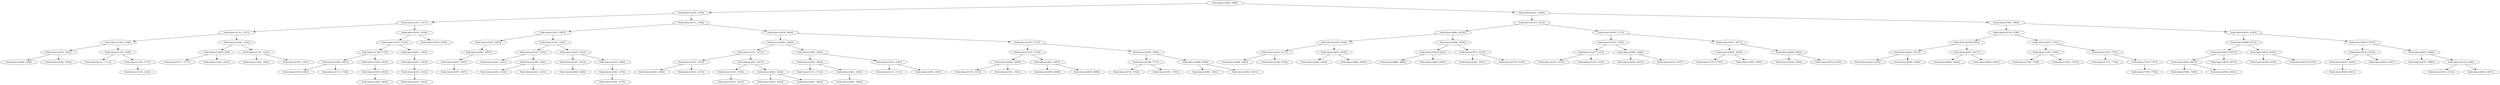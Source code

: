 digraph G{
1299858199 [label="Node{data=[3969, 3969]}"]
1299858199 -> 1595746058
1595746058 [label="Node{data=[2078, 2078]}"]
1595746058 -> 131157756
131157756 [label="Node{data=[1597, 1617]}"]
131157756 -> 1367405616
1367405616 [label="Node{data=[1311, 1327]}"]
1367405616 -> 1316845548
1316845548 [label="Node{data=[1108, 1108]}"]
1316845548 -> 2020486238
2020486238 [label="Node{data=[1030, 1042]}"]
2020486238 -> 1967467265
1967467265 [label="Node{data=[1008, 1008]}"]
2020486238 -> 598892781
598892781 [label="Node{data=[1054, 1054]}"]
1316845548 -> 114667872
114667872 [label="Node{data=[1148, 1148]}"]
114667872 -> 265318712
265318712 [label="Node{data=[1111, 1111]}"]
114667872 -> 1393647328
1393647328 [label="Node{data=[1241, 1277]}"]
1393647328 -> 1662314855
1662314855 [label="Node{data=[1245, 1245]}"]
1367405616 -> 1214323412
1214323412 [label="Node{data=[1456, 1456]}"]
1214323412 -> 1144318801
1144318801 [label="Node{data=[1399, 1399]}"]
1144318801 -> 487279465
487279465 [label="Node{data=[1377, 1377]}"]
1144318801 -> 1494271614
1494271614 [label="Node{data=[1422, 1422]}"]
1214323412 -> 426229810
426229810 [label="Node{data=[1541, 1541]}"]
426229810 -> 2053824044
2053824044 [label="Node{data=[1483, 1483]}"]
426229810 -> 1031639563
1031639563 [label="Node{data=[1561, 1561]}"]
131157756 -> 1652658412
1652658412 [label="Node{data=[2024, 2024]}"]
1652658412 -> 1161865950
1161865950 [label="Node{data=[1973, 1973]}"]
1161865950 -> 1769445348
1769445348 [label="Node{data=[1740, 1770]}"]
1769445348 -> 952876299
952876299 [label="Node{data=[1683, 1691]}"]
952876299 -> 1453542414
1453542414 [label="Node{data=[1650, 1665]}"]
952876299 -> 376769118
376769118 [label="Node{data=[1721, 1736]}"]
1769445348 -> 1130915779
1130915779 [label="Node{data=[1920, 1955]}"]
1130915779 -> 640592192
640592192 [label="Node{data=[1805, 1805]}"]
640592192 -> 1788957367
1788957367 [label="Node{data=[1854, 1854]}"]
1161865950 -> 1421378119
1421378119 [label="Node{data=[2021, 2043]}"]
1421378119 -> 1424925036
1424925036 [label="Node{data=[2021, 2043]}"]
1424925036 -> 131687960
131687960 [label="Node{data=[2021, 2043]}"]
131687960 -> 1737341118
1737341118 [label="Node{data=[2021, 2043]}"]
1652658412 -> 2008523954
2008523954 [label="Node{data=[2038, 2038]}"]
1595746058 -> 1450417897
1450417897 [label="Node{data=[2373, 2394]}"]
1450417897 -> 441895833
441895833 [label="Node{data=[2097, 2097]}"]
441895833 -> 269797413
269797413 [label="Node{data=[2097, 2097]}"]
269797413 -> 1523346593
1523346593 [label="Node{data=[2097, 2097]}"]
1523346593 -> 268580295
268580295 [label="Node{data=[2097, 2097]}"]
268580295 -> 1017396829
1017396829 [label="Node{data=[2097, 2097]}"]
441895833 -> 172465164
172465164 [label="Node{data=[2281, 2281]}"]
172465164 -> 869748865
869748865 [label="Node{data=[2145, 2145]}"]
869748865 -> 846919473
846919473 [label="Node{data=[2261, 2261]}"]
869748865 -> 800158197
800158197 [label="Node{data=[2246, 2246]}"]
800158197 -> 421543923
421543923 [label="Node{data=[2205, 2218]}"]
800158197 -> 284829454
284829454 [label="Node{data=[2261, 2261]}"]
172465164 -> 1977391455
1977391455 [label="Node{data=[2343, 2343]}"]
1977391455 -> 1371955400
1371955400 [label="Node{data=[2320, 2327]}"]
1371955400 -> 1233191588
1233191588 [label="Node{data=[2286, 2286]}"]
1977391455 -> 142778061
142778061 [label="Node{data=[2368, 2368]}"]
142778061 -> 428210403
428210403 [label="Node{data=[2366, 2379]}"]
428210403 -> 2074544955
2074544955 [label="Node{data=[2366, 2379]}"]
1450417897 -> 980595401
980595401 [label="Node{data=[3436, 3464]}"]
980595401 -> 647641020
647641020 [label="Node{data=[2682, 2682]}"]
647641020 -> 275677548
275677548 [label="Node{data=[2551, 2551]}"]
275677548 -> 1406381705
1406381705 [label="Node{data=[2453, 2453]}"]
1406381705 -> 2090384064
2090384064 [label="Node{data=[2400, 2400]}"]
1406381705 -> 197678392
197678392 [label="Node{data=[2514, 2527]}"]
275677548 -> 1875493068
1875493068 [label="Node{data=[2627, 2627]}"]
1875493068 -> 564173914
564173914 [label="Node{data=[2593, 2593]}"]
564173914 -> 416771092
416771092 [label="Node{data=[2621, 2621]}"]
1875493068 -> 1367317411
1367317411 [label="Node{data=[2663, 2663]}"]
1367317411 -> 1880223456
1880223456 [label="Node{data=[2636, 2636]}"]
1367317411 -> 1433857780
1433857780 [label="Node{data=[2663, 2663]}"]
647641020 -> 1986174850
1986174850 [label="Node{data=[2905, 2905]}"]
1986174850 -> 1542299758
1542299758 [label="Node{data=[2802, 2802]}"]
1542299758 -> 611595037
611595037 [label="Node{data=[2712, 2712]}"]
1542299758 -> 1184331817
1184331817 [label="Node{data=[2842, 2842]}"]
1184331817 -> 619409910
619409910 [label="Node{data=[2865, 2865]}"]
1986174850 -> 313740245
313740245 [label="Node{data=[3143, 3143]}"]
313740245 -> 400191045
400191045 [label="Node{data=[3111, 3111]}"]
313740245 -> 1794181799
1794181799 [label="Node{data=[3403, 3403]}"]
980595401 -> 367698638
367698638 [label="Node{data=[3727, 3727]}"]
367698638 -> 487566917
487566917 [label="Node{data=[3579, 3579]}"]
487566917 -> 1499677671
1499677671 [label="Node{data=[3485, 3499]}"]
1499677671 -> 992333406
992333406 [label="Node{data=[3470, 3470]}"]
1499677671 -> 2073683750
2073683750 [label="Node{data=[3551, 3551]}"]
487566917 -> 461640598
461640598 [label="Node{data=[3631, 3647]}"]
461640598 -> 1480267642
1480267642 [label="Node{data=[3609, 3609]}"]
461640598 -> 1299801373
1299801373 [label="Node{data=[3678, 3689]}"]
367698638 -> 2037189443
2037189443 [label="Node{data=[3850, 3850]}"]
2037189443 -> 1112457051
1112457051 [label="Node{data=[3769, 3771]}"]
1112457051 -> 1120858287
1120858287 [label="Node{data=[3750, 3750]}"]
1112457051 -> 1150887014
1150887014 [label="Node{data=[3791, 3791]}"]
2037189443 -> 1438582949
1438582949 [label="Node{data=[3898, 3898]}"]
1438582949 -> 1648152878
1648152878 [label="Node{data=[3881, 3881]}"]
1438582949 -> 1463950926
1463950926 [label="Node{data=[3914, 3931]}"]
1299858199 -> 1517664980
1517664980 [label="Node{data=[6201, 6204]}"]
1517664980 -> 1998748447
1998748447 [label="Node{data=[5215, 5215]}"]
1998748447 -> 1930649972
1930649972 [label="Node{data=[4863, 4878]}"]
1930649972 -> 887398710
887398710 [label="Node{data=[4184, 4199]}"]
887398710 -> 1127222884
1127222884 [label="Node{data=[4102, 4117]}"]
1127222884 -> 665743262
665743262 [label="Node{data=[3999, 4064]}"]
1127222884 -> 1339990750
1339990750 [label="Node{data=[4146, 4150]}"]
887398710 -> 1587693314
1587693314 [label="Node{data=[4810, 4810]}"]
1587693314 -> 497164700
497164700 [label="Node{data=[4246, 4260]}"]
1587693314 -> 1235513129
1235513129 [label="Node{data=[4856, 4856]}"]
1930649972 -> 1935076497
1935076497 [label="Node{data=[4986, 5008]}"]
1935076497 -> 1065369518
1065369518 [label="Node{data=[4914, 4914]}"]
1065369518 -> 857884419
857884419 [label="Node{data=[4888, 4888]}"]
1065369518 -> 1494592361
1494592361 [label="Node{data=[4965, 4965]}"]
1935076497 -> 493090494
493090494 [label="Node{data=[5073, 5073]}"]
493090494 -> 597739507
597739507 [label="Node{data=[5041, 5041]}"]
493090494 -> 35362523
35362523 [label="Node{data=[5150, 5150]}"]
1998748447 -> 1990277906
1990277906 [label="Node{data=[5695, 5711]}"]
1990277906 -> 1953887614
1953887614 [label="Node{data=[5353, 5353]}"]
1953887614 -> 1364142940
1364142940 [label="Node{data=[5297, 5297]}"]
1364142940 -> 255640288
255640288 [label="Node{data=[5255, 5255]}"]
1364142940 -> 1891238334
1891238334 [label="Node{data=[5324, 5335]}"]
1953887614 -> 725603538
725603538 [label="Node{data=[5496, 5496]}"]
725603538 -> 50466594
50466594 [label="Node{data=[5394, 5441]}"]
725603538 -> 1782638176
1782638176 [label="Node{data=[5524, 5537]}"]
1990277906 -> 1247260007
1247260007 [label="Node{data=[5927, 5927]}"]
1247260007 -> 521890235
521890235 [label="Node{data=[5803, 5850]}"]
521890235 -> 208866917
208866917 [label="Node{data=[5797, 5797]}"]
521890235 -> 1634572909
1634572909 [label="Node{data=[5895, 5895]}"]
1247260007 -> 371605426
371605426 [label="Node{data=[5990, 5990]}"]
371605426 -> 1387584124
1387584124 [label="Node{data=[5936, 5936]}"]
371605426 -> 1176561257
1176561257 [label="Node{data=[6074, 6132]}"]
1517664980 -> 1267966514
1267966514 [label="Node{data=[7984, 7984]}"]
1267966514 -> 1819271005
1819271005 [label="Node{data=[6726, 6728]}"]
1819271005 -> 410816406
410816406 [label="Node{data=[6368, 6381]}"]
410816406 -> 1496199518
1496199518 [label="Node{data=[6251, 6251]}"]
1496199518 -> 259689083
259689083 [label="Node{data=[6229, 6229]}"]
1496199518 -> 503134718
503134718 [label="Node{data=[6294, 6294]}"]
410816406 -> 1627461096
1627461096 [label="Node{data=[6627, 6627]}"]
1627461096 -> 1234009175
1234009175 [label="Node{data=[6604, 6604]}"]
1627461096 -> 318705231
318705231 [label="Node{data=[6692, 6692]}"]
1819271005 -> 1723463463
1723463463 [label="Node{data=[7652, 7701]}"]
1723463463 -> 259915853
259915853 [label="Node{data=[7405, 7405]}"]
259915853 -> 758360625
758360625 [label="Node{data=[7109, 7149]}"]
259915853 -> 1196709038
1196709038 [label="Node{data=[7412, 7457]}"]
1723463463 -> 1862108076
1862108076 [label="Node{data=[7742, 7761]}"]
1862108076 -> 293509718
293509718 [label="Node{data=[7732, 7732]}"]
1862108076 -> 564971626
564971626 [label="Node{data=[7763, 7797]}"]
564971626 -> 1144527317
1144527317 [label="Node{data=[7788, 7788]}"]
1267966514 -> 1180307997
1180307997 [label="Node{data=[8292, 8292]}"]
1180307997 -> 596872362
596872362 [label="Node{data=[8099, 8152]}"]
596872362 -> 1681649450
1681649450 [label="Node{data=[8072, 8072]}"]
1681649450 -> 1615443145
1615443145 [label="Node{data=[8002, 8007]}"]
1615443145 -> 1989511207
1989511207 [label="Node{data=[7984, 7984]}"]
1615443145 -> 1230810243
1230810243 [label="Node{data=[8021, 8021]}"]
1681649450 -> 1915050045
1915050045 [label="Node{data=[8076, 8076]}"]
596872362 -> 1608992076
1608992076 [label="Node{data=[8263, 8263]}"]
1608992076 -> 99166759
99166759 [label="Node{data=[8196, 8229]}"]
1608992076 -> 696104621
696104621 [label="Node{data=[8276, 8276]}"]
1180307997 -> 1908533007
1908533007 [label="Node{data=[8619, 8726]}"]
1908533007 -> 342425950
342425950 [label="Node{data=[8519, 8519]}"]
342425950 -> 1478339046
1478339046 [label="Node{data=[8323, 8444]}"]
1478339046 -> 470918294
470918294 [label="Node{data=[8444, 8461]}"]
342425950 -> 1654047108
1654047108 [label="Node{data=[8529, 8587]}"]
1908533007 -> 1051287417
1051287417 [label="Node{data=[8974, 9082]}"]
1051287417 -> 198087635
198087635 [label="Node{data=[8767, 8886]}"]
1051287417 -> 443200296
443200296 [label="Node{data=[9134, 9168]}"]
443200296 -> 1311038208
1311038208 [label="Node{data=[9114, 9114]}"]
443200296 -> 973215530
973215530 [label="Node{data=[9601, 9601]}"]
}